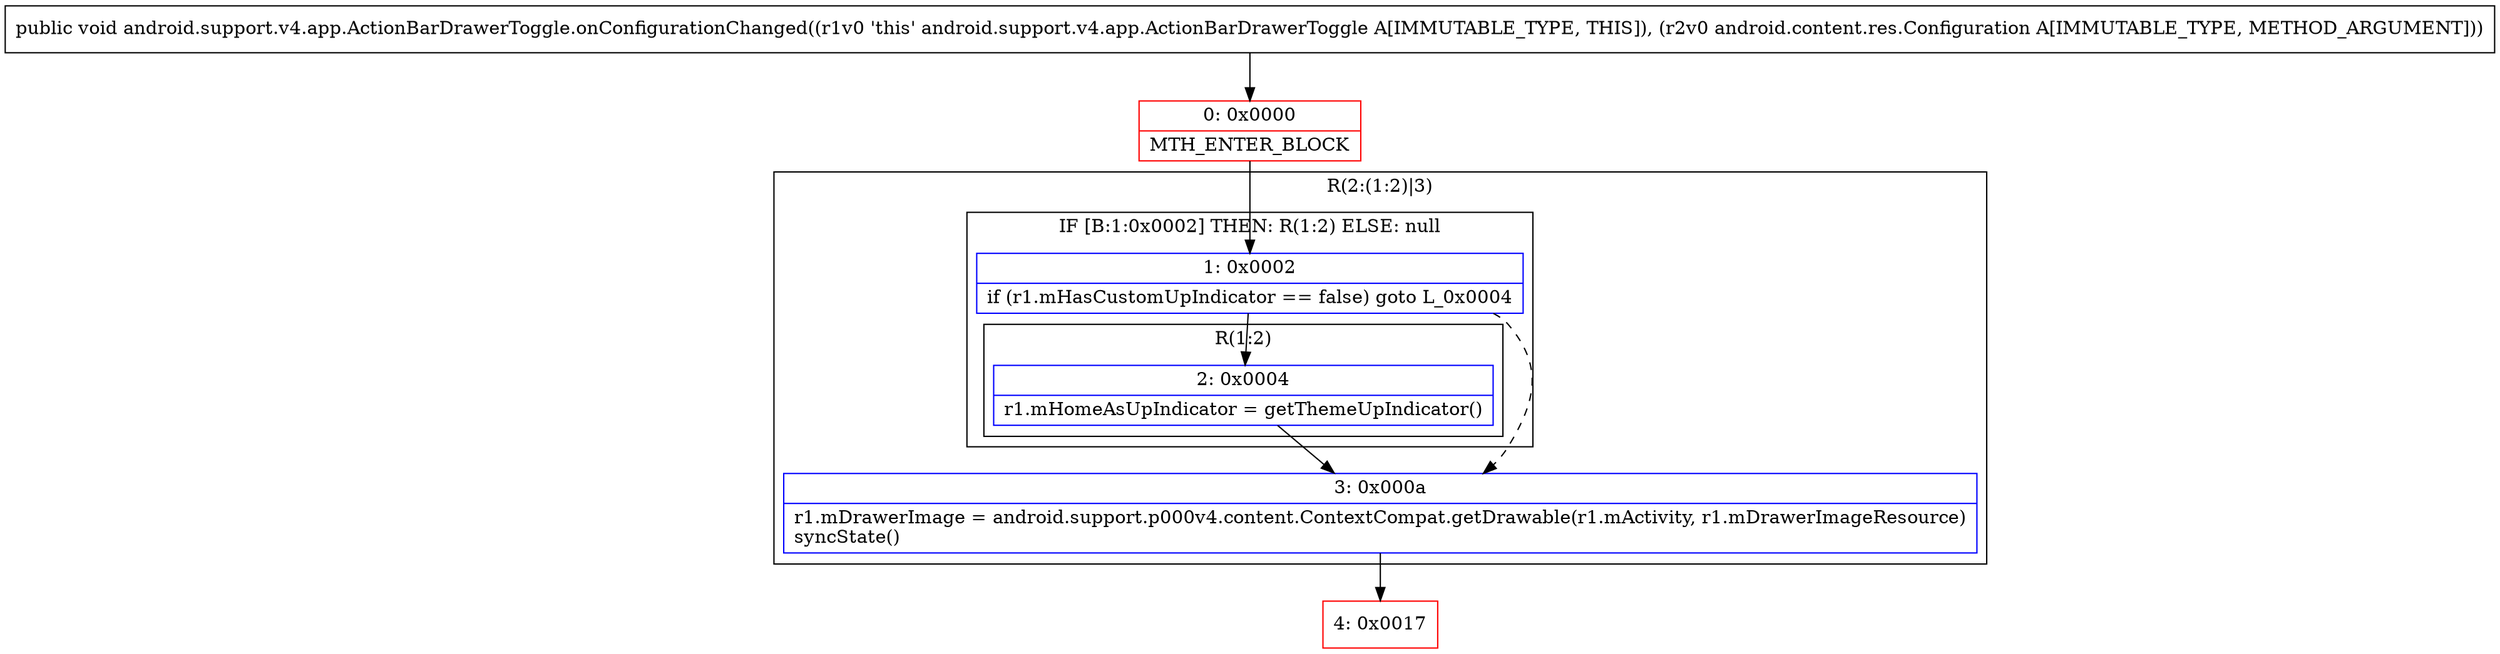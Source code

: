 digraph "CFG forandroid.support.v4.app.ActionBarDrawerToggle.onConfigurationChanged(Landroid\/content\/res\/Configuration;)V" {
subgraph cluster_Region_2097180006 {
label = "R(2:(1:2)|3)";
node [shape=record,color=blue];
subgraph cluster_IfRegion_1647520258 {
label = "IF [B:1:0x0002] THEN: R(1:2) ELSE: null";
node [shape=record,color=blue];
Node_1 [shape=record,label="{1\:\ 0x0002|if (r1.mHasCustomUpIndicator == false) goto L_0x0004\l}"];
subgraph cluster_Region_2100761468 {
label = "R(1:2)";
node [shape=record,color=blue];
Node_2 [shape=record,label="{2\:\ 0x0004|r1.mHomeAsUpIndicator = getThemeUpIndicator()\l}"];
}
}
Node_3 [shape=record,label="{3\:\ 0x000a|r1.mDrawerImage = android.support.p000v4.content.ContextCompat.getDrawable(r1.mActivity, r1.mDrawerImageResource)\lsyncState()\l}"];
}
Node_0 [shape=record,color=red,label="{0\:\ 0x0000|MTH_ENTER_BLOCK\l}"];
Node_4 [shape=record,color=red,label="{4\:\ 0x0017}"];
MethodNode[shape=record,label="{public void android.support.v4.app.ActionBarDrawerToggle.onConfigurationChanged((r1v0 'this' android.support.v4.app.ActionBarDrawerToggle A[IMMUTABLE_TYPE, THIS]), (r2v0 android.content.res.Configuration A[IMMUTABLE_TYPE, METHOD_ARGUMENT])) }"];
MethodNode -> Node_0;
Node_1 -> Node_2;
Node_1 -> Node_3[style=dashed];
Node_2 -> Node_3;
Node_3 -> Node_4;
Node_0 -> Node_1;
}

